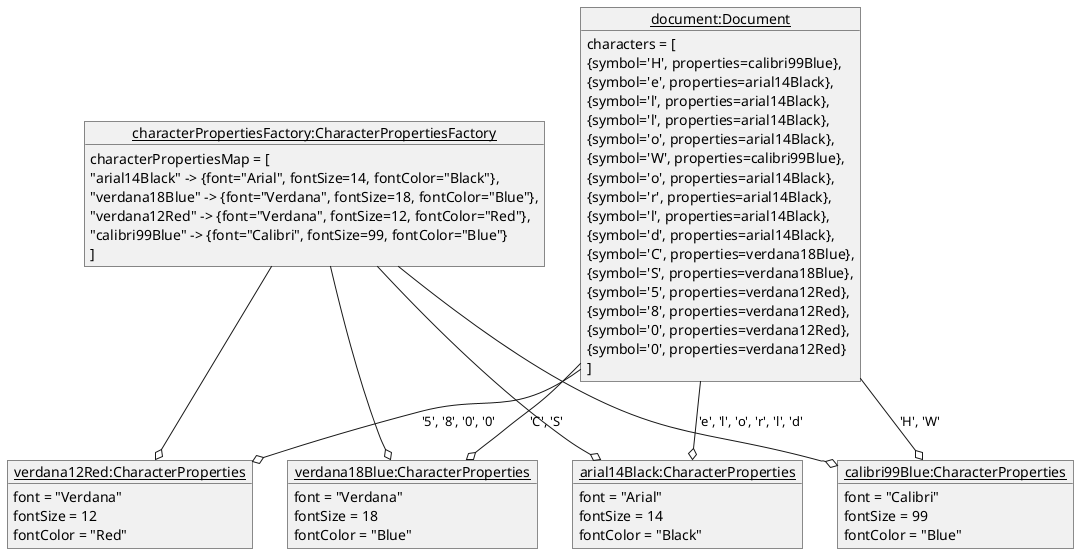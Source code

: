@startuml
'https://plantuml.com/object-diagram

object "<u>characterPropertiesFactory:CharacterPropertiesFactory</u>" as characterPropertiesFactory {
    characterPropertiesMap = [
        "arial14Black" -> {font="Arial", fontSize=14, fontColor="Black"},
        "verdana18Blue" -> {font="Verdana", fontSize=18, fontColor="Blue"},
        "verdana12Red" -> {font="Verdana", fontSize=12, fontColor="Red"},
        "calibri99Blue" -> {font="Calibri", fontSize=99, fontColor="Blue"}
    ]
}

object "<u>arial14Black:CharacterProperties</u>" as arial14Black {
    font = "Arial"
    fontSize = 14
    fontColor = "Black"
}

object "<u>verdana18Blue:CharacterProperties</u>" as verdana18Blue {
    font = "Verdana"
    fontSize = 18
    fontColor = "Blue"
}

object "<u>verdana12Red:CharacterProperties</u>" as verdana12Red {
    font = "Verdana"
    fontSize = 12
    fontColor = "Red"
}

object "<u>calibri99Blue:CharacterProperties</u>" as calibri99Blue {
    font = "Calibri"
    fontSize = 99
    fontColor = "Blue"
}

object "<u>document:Document</u>" as document {
    characters = [
        {symbol='H', properties=calibri99Blue},
        {symbol='e', properties=arial14Black},
        {symbol='l', properties=arial14Black},
        {symbol='l', properties=arial14Black},
        {symbol='o', properties=arial14Black},
        {symbol='W', properties=calibri99Blue},
        {symbol='o', properties=arial14Black},
        {symbol='r', properties=arial14Black},
        {symbol='l', properties=arial14Black},
        {symbol='d', properties=arial14Black},
        {symbol='C', properties=verdana18Blue},
        {symbol='S', properties=verdana18Blue},
        {symbol='5', properties=verdana12Red},
        {symbol='8', properties=verdana12Red},
        {symbol='0', properties=verdana12Red},
        {symbol='0', properties=verdana12Red}
    ]
}

characterPropertiesFactory --o arial14Black
characterPropertiesFactory --o verdana18Blue
characterPropertiesFactory --o verdana12Red
characterPropertiesFactory --o calibri99Blue

document --o calibri99Blue : 'H', 'W'
document --o arial14Black : 'e', 'l', 'o', 'r', 'l', 'd'
document --o verdana18Blue : 'C', 'S'
document --o verdana12Red : '5', '8', '0', '0'
@enduml
